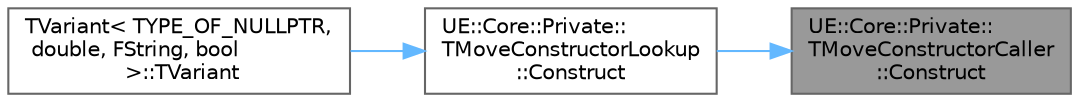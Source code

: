 digraph "UE::Core::Private::TMoveConstructorCaller::Construct"
{
 // INTERACTIVE_SVG=YES
 // LATEX_PDF_SIZE
  bgcolor="transparent";
  edge [fontname=Helvetica,fontsize=10,labelfontname=Helvetica,labelfontsize=10];
  node [fontname=Helvetica,fontsize=10,shape=box,height=0.2,width=0.4];
  rankdir="RL";
  Node1 [id="Node000001",label="UE::Core::Private::\lTMoveConstructorCaller\l::Construct",height=0.2,width=0.4,color="gray40", fillcolor="grey60", style="filled", fontcolor="black",tooltip="Call the move constructor of a type with the provided memory location and value."];
  Node1 -> Node2 [id="edge1_Node000001_Node000002",dir="back",color="steelblue1",style="solid",tooltip=" "];
  Node2 [id="Node000002",label="UE::Core::Private::\lTMoveConstructorLookup\l::Construct",height=0.2,width=0.4,color="grey40", fillcolor="white", style="filled",URL="$d5/ddc/structUE_1_1Core_1_1Private_1_1TMoveConstructorLookup.html#aba6604c4c5117cf5fb35820257e0f4c7",tooltip="Construct the type at the index in the template parameter pack with the provided memory location and ..."];
  Node2 -> Node3 [id="edge2_Node000002_Node000003",dir="back",color="steelblue1",style="solid",tooltip=" "];
  Node3 [id="Node000003",label="TVariant\< TYPE_OF_NULLPTR,\l double, FString, bool\l \>::TVariant",height=0.2,width=0.4,color="grey40", fillcolor="white", style="filled",URL="$d3/d99/classTVariant.html#a5a6f266bb878b7cd41623695665060c2",tooltip=" "];
}
